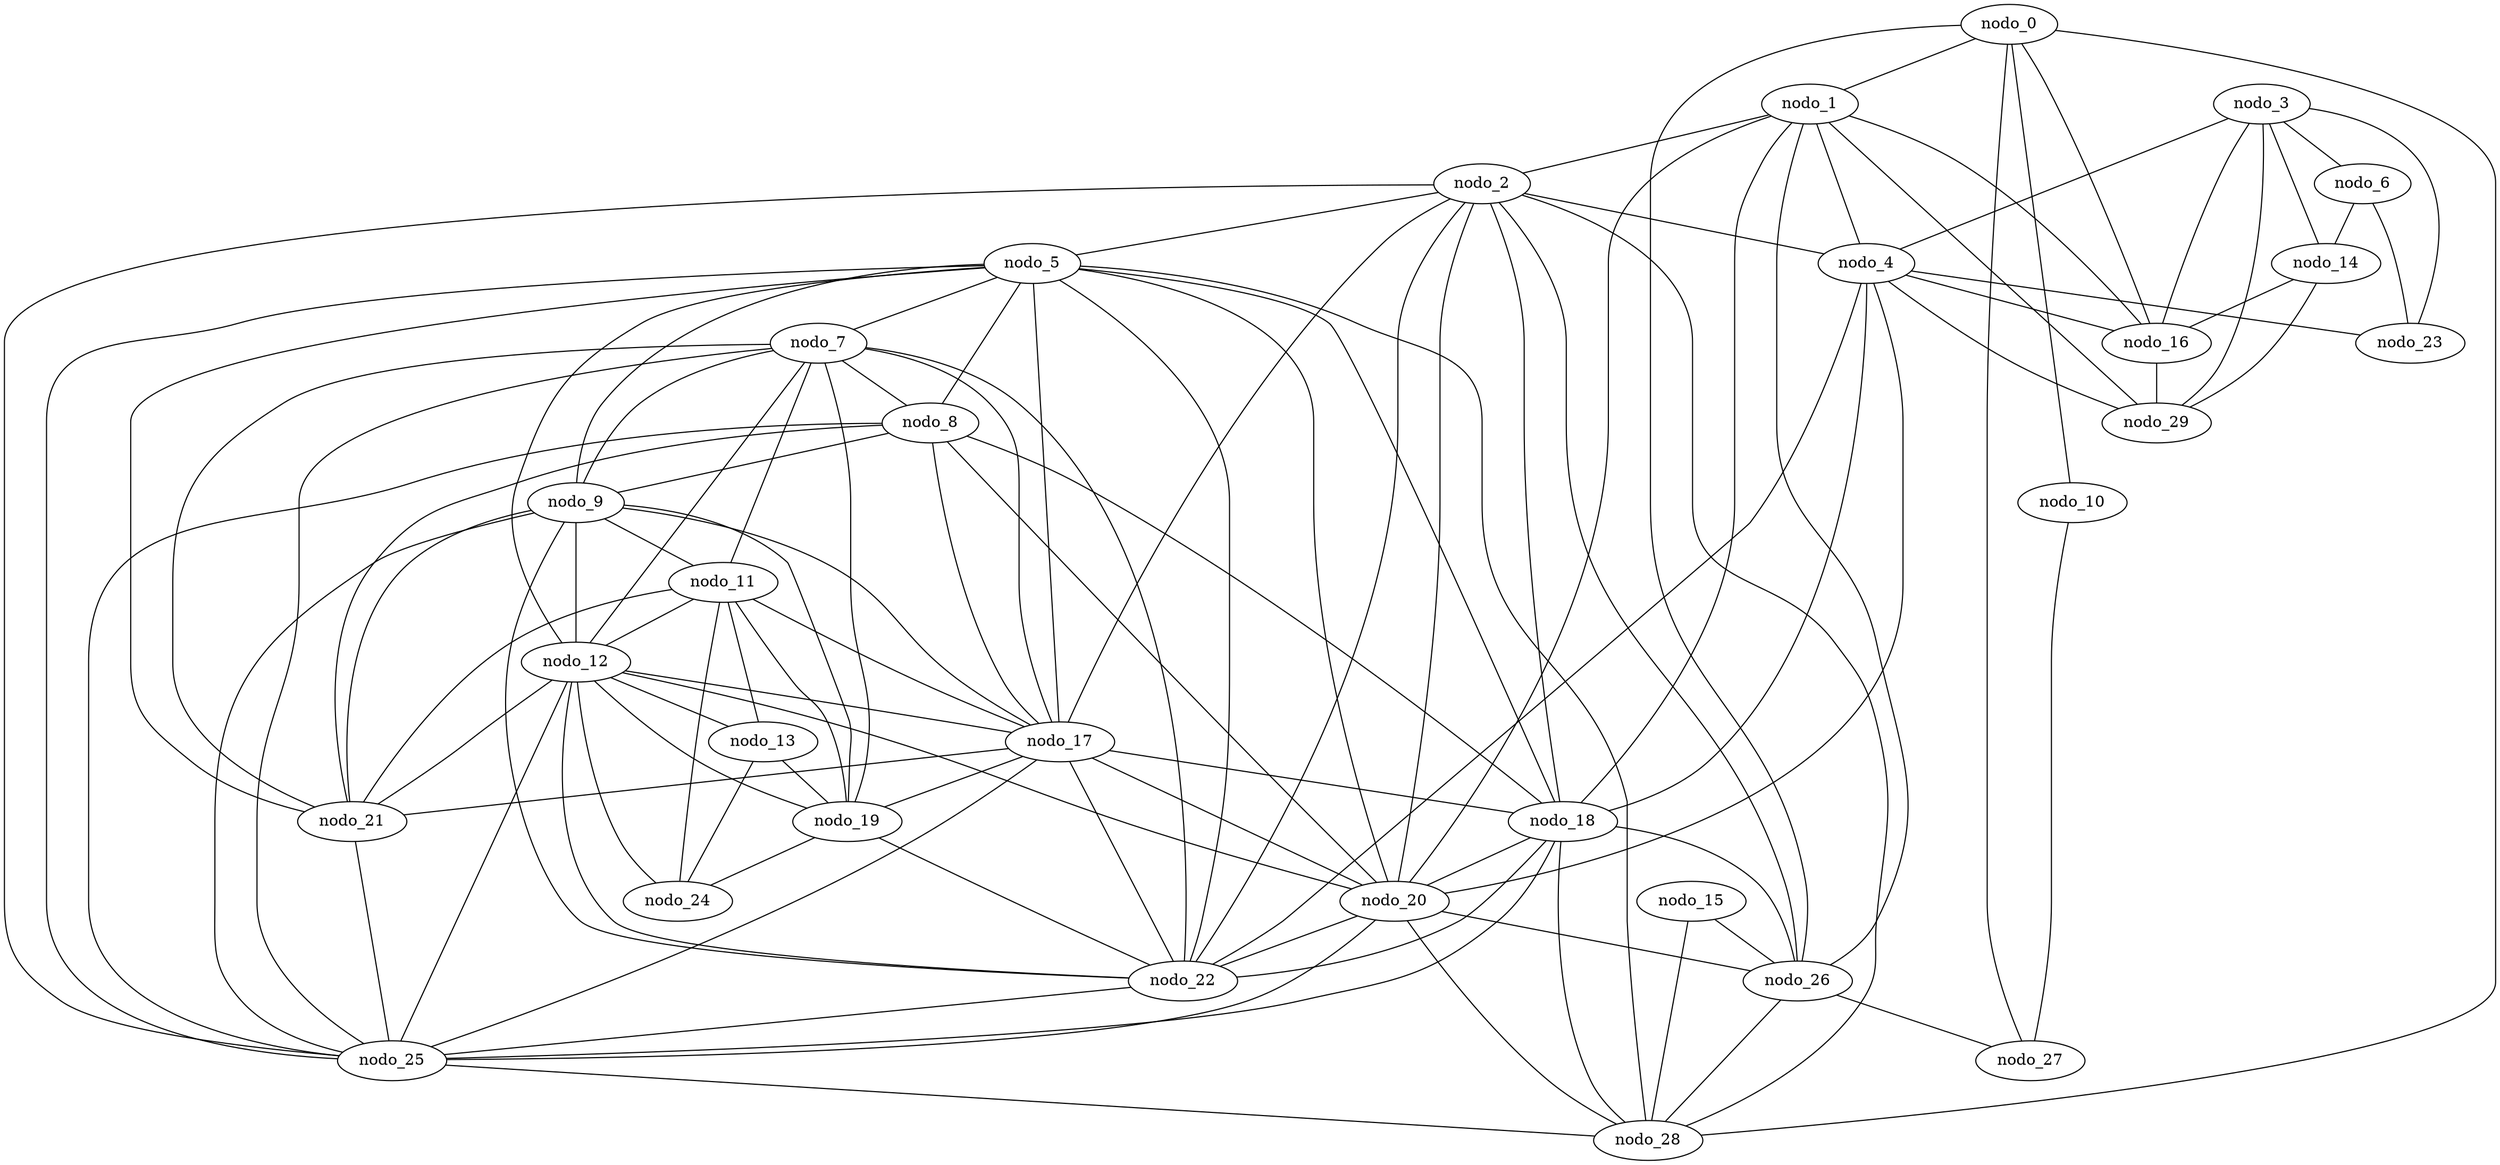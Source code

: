 graph gen_geografico_30 {
  nodo_1 -- nodo_29;
  nodo_1 -- nodo_26;
  nodo_4 -- nodo_16;
  nodo_14 -- nodo_16;
  nodo_4 -- nodo_18;
  nodo_11 -- nodo_24;
  nodo_9 -- nodo_25;
  nodo_25 -- nodo_28;
  nodo_1 -- nodo_20;
  nodo_9 -- nodo_22;
  nodo_9 -- nodo_21;
  nodo_3 -- nodo_4;
  nodo_14 -- nodo_29;
  nodo_3 -- nodo_6;
  nodo_7 -- nodo_19;
  nodo_4 -- nodo_29;
  nodo_17 -- nodo_18;
  nodo_17 -- nodo_19;
  nodo_4 -- nodo_20;
  nodo_7 -- nodo_8;
  nodo_17 -- nodo_25;
  nodo_20 -- nodo_28;
  nodo_7 -- nodo_9;
  nodo_4 -- nodo_22;
  nodo_7 -- nodo_11;
  nodo_20 -- nodo_26;
  nodo_7 -- nodo_12;
  nodo_20 -- nodo_25;
  nodo_7 -- nodo_17;
  nodo_17 -- nodo_21;
  nodo_4 -- nodo_23;
  nodo_17 -- nodo_22;
  nodo_20 -- nodo_22;
  nodo_17 -- nodo_20;
  nodo_2 -- nodo_17;
  nodo_2 -- nodo_18;
  nodo_7 -- nodo_25;
  nodo_7 -- nodo_22;
  nodo_7 -- nodo_21;
  nodo_2 -- nodo_4;
  nodo_2 -- nodo_5;
  nodo_2 -- nodo_25;
  nodo_5 -- nodo_18;
  nodo_2 -- nodo_26;
  nodo_5 -- nodo_17;
  nodo_11 -- nodo_12;
  nodo_2 -- nodo_28;
  nodo_11 -- nodo_13;
  nodo_11 -- nodo_19;
  nodo_16 -- nodo_29;
  nodo_11 -- nodo_17;
  nodo_5 -- nodo_12;
  nodo_2 -- nodo_20;
  nodo_11 -- nodo_21;
  nodo_19 -- nodo_24;
  nodo_2 -- nodo_22;
  nodo_19 -- nodo_22;
  nodo_22 -- nodo_25;
  nodo_0 -- nodo_16;
  nodo_5 -- nodo_28;
  nodo_15 -- nodo_28;
  nodo_5 -- nodo_21;
  nodo_5 -- nodo_20;
  nodo_18 -- nodo_26;
  nodo_5 -- nodo_22;
  nodo_18 -- nodo_28;
  nodo_5 -- nodo_25;
  nodo_8 -- nodo_18;
  nodo_18 -- nodo_22;
  nodo_18 -- nodo_25;
  nodo_8 -- nodo_17;
  nodo_0 -- nodo_10;
  nodo_18 -- nodo_20;
  nodo_21 -- nodo_25;
  nodo_0 -- nodo_28;
  nodo_0 -- nodo_27;
  nodo_0 -- nodo_26;
  nodo_1 -- nodo_2;
  nodo_1 -- nodo_4;
  nodo_3 -- nodo_16;
  nodo_10 -- nodo_27;
  nodo_5 -- nodo_7;
  nodo_5 -- nodo_8;
  nodo_13 -- nodo_19;
  nodo_5 -- nodo_9;
  nodo_8 -- nodo_25;
  nodo_13 -- nodo_24;
  nodo_3 -- nodo_14;
  nodo_8 -- nodo_21;
  nodo_8 -- nodo_20;
  nodo_12 -- nodo_13;
  nodo_3 -- nodo_29;
  nodo_12 -- nodo_19;
  nodo_12 -- nodo_17;
  nodo_12 -- nodo_22;
  nodo_3 -- nodo_23;
  nodo_6 -- nodo_14;
  nodo_12 -- nodo_20;
  nodo_12 -- nodo_21;
  nodo_0 -- nodo_1;
  nodo_1 -- nodo_18;
  nodo_1 -- nodo_16;
  nodo_12 -- nodo_24;
  nodo_12 -- nodo_25;
  nodo_8 -- nodo_9;
  nodo_6 -- nodo_23;
  nodo_15 -- nodo_26;
  nodo_9 -- nodo_19;
  nodo_9 -- nodo_17;
  nodo_26 -- nodo_27;
  nodo_26 -- nodo_28;
  nodo_9 -- nodo_12;
  nodo_9 -- nodo_11;
}